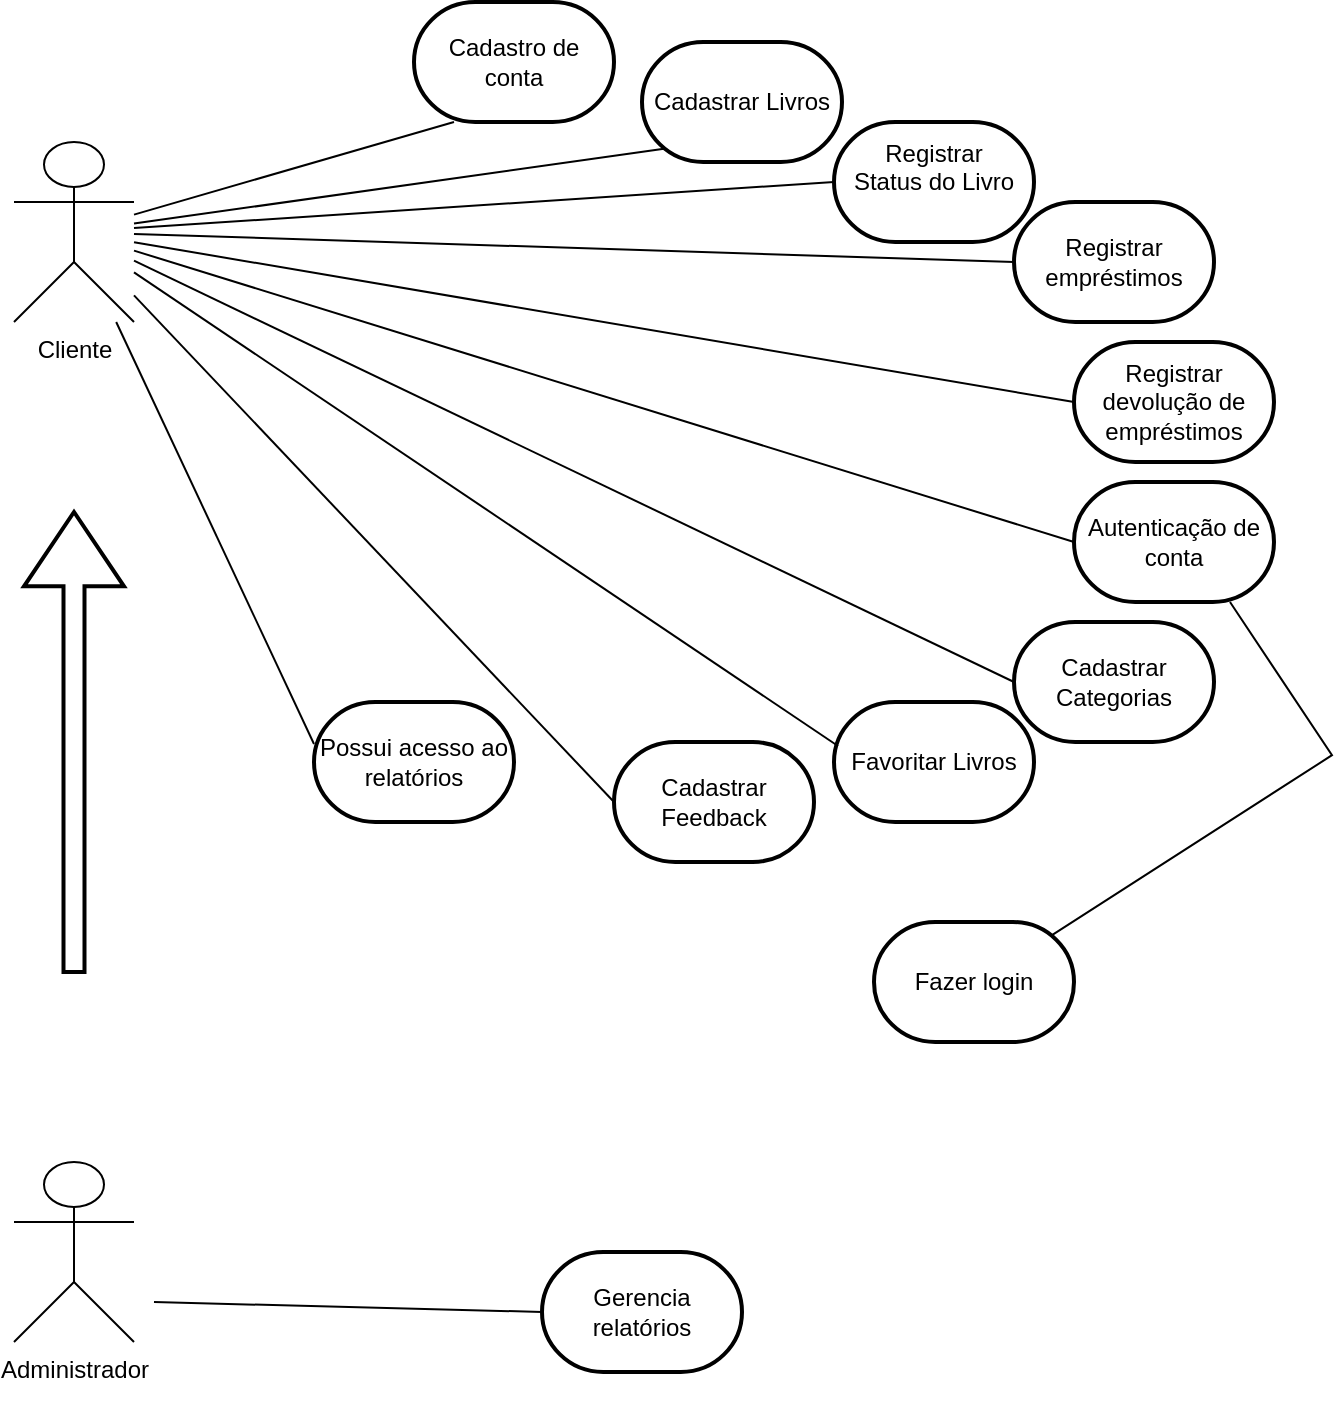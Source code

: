 <mxfile version="21.6.8" type="github">
  <diagram name="Página-1" id="VRcsKb7h0SonIRb8UVA_">
    <mxGraphModel dx="1360" dy="1964" grid="1" gridSize="10" guides="1" tooltips="1" connect="1" arrows="1" fold="1" page="1" pageScale="1" pageWidth="827" pageHeight="1169" math="0" shadow="0">
      <root>
        <mxCell id="0" />
        <mxCell id="1" parent="0" />
        <mxCell id="TDki_b5KOmt0Y0R4aDIz-2" value="&lt;div&gt;Cliente&lt;/div&gt;&lt;div&gt;&lt;br&gt;&lt;/div&gt;" style="shape=umlActor;verticalLabelPosition=bottom;verticalAlign=top;html=1;outlineConnect=0;" parent="1" vertex="1">
          <mxGeometry x="100" y="-30" width="60" height="90" as="geometry" />
        </mxCell>
        <mxCell id="TDki_b5KOmt0Y0R4aDIz-6" value="Cadastrar Livros" style="strokeWidth=2;html=1;shape=mxgraph.flowchart.terminator;whiteSpace=wrap;" parent="1" vertex="1">
          <mxGeometry x="414" y="-80" width="100" height="60" as="geometry" />
        </mxCell>
        <mxCell id="TDki_b5KOmt0Y0R4aDIz-7" value="" style="endArrow=none;html=1;rounded=0;entryX=0.11;entryY=0.89;entryDx=0;entryDy=0;entryPerimeter=0;" parent="1" edge="1" target="TDki_b5KOmt0Y0R4aDIz-6" source="TDki_b5KOmt0Y0R4aDIz-2">
          <mxGeometry width="50" height="50" relative="1" as="geometry">
            <mxPoint x="160" y="100" as="sourcePoint" />
            <mxPoint x="364" y="120" as="targetPoint" />
          </mxGeometry>
        </mxCell>
        <mxCell id="TDki_b5KOmt0Y0R4aDIz-11" value="&lt;div&gt;Registrar &lt;br&gt;&lt;/div&gt;&lt;div&gt;Status do Livro&lt;/div&gt;&lt;div&gt;&lt;br&gt;&lt;/div&gt;" style="strokeWidth=2;html=1;shape=mxgraph.flowchart.terminator;whiteSpace=wrap;" parent="1" vertex="1">
          <mxGeometry x="510" y="-40" width="100" height="60" as="geometry" />
        </mxCell>
        <mxCell id="TDki_b5KOmt0Y0R4aDIz-16" value="" style="endArrow=none;html=1;rounded=0;entryX=0;entryY=0.5;entryDx=0;entryDy=0;entryPerimeter=0;" parent="1" target="TDki_b5KOmt0Y0R4aDIz-11" edge="1" source="TDki_b5KOmt0Y0R4aDIz-2">
          <mxGeometry width="50" height="50" relative="1" as="geometry">
            <mxPoint x="320" y="199.71" as="sourcePoint" />
            <mxPoint x="360" y="199.71" as="targetPoint" />
            <Array as="points" />
          </mxGeometry>
        </mxCell>
        <mxCell id="TDki_b5KOmt0Y0R4aDIz-17" value="Registrar empréstimos" style="strokeWidth=2;html=1;shape=mxgraph.flowchart.terminator;whiteSpace=wrap;" parent="1" vertex="1">
          <mxGeometry x="600" width="100" height="60" as="geometry" />
        </mxCell>
        <mxCell id="TDki_b5KOmt0Y0R4aDIz-18" value="Cadastrar Categorias" style="strokeWidth=2;html=1;shape=mxgraph.flowchart.terminator;whiteSpace=wrap;" parent="1" vertex="1">
          <mxGeometry x="600" y="210" width="100" height="60" as="geometry" />
        </mxCell>
        <mxCell id="TDki_b5KOmt0Y0R4aDIz-20" value="" style="endArrow=none;html=1;rounded=0;entryX=0;entryY=0.5;entryDx=0;entryDy=0;entryPerimeter=0;" parent="1" target="TDki_b5KOmt0Y0R4aDIz-18" edge="1" source="TDki_b5KOmt0Y0R4aDIz-2">
          <mxGeometry width="50" height="50" relative="1" as="geometry">
            <mxPoint x="320" y="344.71" as="sourcePoint" />
            <mxPoint x="360" y="344.71" as="targetPoint" />
          </mxGeometry>
        </mxCell>
        <mxCell id="TDki_b5KOmt0Y0R4aDIz-21" value="" style="endArrow=none;html=1;rounded=0;entryX=0;entryY=0.5;entryDx=0;entryDy=0;entryPerimeter=0;" parent="1" edge="1" target="TDki_b5KOmt0Y0R4aDIz-17" source="TDki_b5KOmt0Y0R4aDIz-2">
          <mxGeometry width="50" height="50" relative="1" as="geometry">
            <mxPoint x="160" y="120.159" as="sourcePoint" />
            <mxPoint x="593" y="40" as="targetPoint" />
          </mxGeometry>
        </mxCell>
        <mxCell id="TDki_b5KOmt0Y0R4aDIz-25" value="Favoritar Livros" style="strokeWidth=2;html=1;shape=mxgraph.flowchart.terminator;whiteSpace=wrap;" parent="1" vertex="1">
          <mxGeometry x="510" y="250" width="100" height="60" as="geometry" />
        </mxCell>
        <mxCell id="TDki_b5KOmt0Y0R4aDIz-26" value="Cadastrar Feedback" style="strokeWidth=2;html=1;shape=mxgraph.flowchart.terminator;whiteSpace=wrap;" parent="1" vertex="1">
          <mxGeometry x="400" y="270" width="100" height="60" as="geometry" />
        </mxCell>
        <mxCell id="TDki_b5KOmt0Y0R4aDIz-28" value="" style="endArrow=none;html=1;rounded=0;entryX=0;entryY=0.5;entryDx=0;entryDy=0;entryPerimeter=0;" parent="1" target="TDki_b5KOmt0Y0R4aDIz-26" edge="1" source="TDki_b5KOmt0Y0R4aDIz-2">
          <mxGeometry width="50" height="50" relative="1" as="geometry">
            <mxPoint x="320" y="494.71" as="sourcePoint" />
            <mxPoint x="360" y="494.71" as="targetPoint" />
          </mxGeometry>
        </mxCell>
        <mxCell id="TDki_b5KOmt0Y0R4aDIz-29" value="" style="endArrow=none;html=1;rounded=0;entryX=0.02;entryY=0.367;entryDx=0;entryDy=0;entryPerimeter=0;" parent="1" edge="1" target="TDki_b5KOmt0Y0R4aDIz-25" source="TDki_b5KOmt0Y0R4aDIz-2">
          <mxGeometry width="50" height="50" relative="1" as="geometry">
            <mxPoint x="320" y="419.71" as="sourcePoint" />
            <mxPoint x="364" y="420" as="targetPoint" />
          </mxGeometry>
        </mxCell>
        <mxCell id="TDki_b5KOmt0Y0R4aDIz-30" value="&lt;div&gt;Administrador&lt;/div&gt;&lt;div&gt;&lt;br&gt;&lt;/div&gt;" style="shape=umlActor;verticalLabelPosition=bottom;verticalAlign=top;html=1;outlineConnect=0;" parent="1" vertex="1">
          <mxGeometry x="100" y="480" width="60" height="90" as="geometry" />
        </mxCell>
        <mxCell id="TDki_b5KOmt0Y0R4aDIz-31" value="" style="endArrow=none;html=1;rounded=0;entryX=0;entryY=0.35;entryDx=0;entryDy=0;entryPerimeter=0;" parent="1" edge="1" target="TDki_b5KOmt0Y0R4aDIz-32" source="TDki_b5KOmt0Y0R4aDIz-2">
          <mxGeometry width="50" height="50" relative="1" as="geometry">
            <mxPoint x="160" y="600" as="sourcePoint" />
            <mxPoint x="364" y="600" as="targetPoint" />
          </mxGeometry>
        </mxCell>
        <mxCell id="TDki_b5KOmt0Y0R4aDIz-32" value="Possui acesso ao relatórios" style="strokeWidth=2;html=1;shape=mxgraph.flowchart.terminator;whiteSpace=wrap;" parent="1" vertex="1">
          <mxGeometry x="250" y="250" width="100" height="60" as="geometry" />
        </mxCell>
        <mxCell id="TDki_b5KOmt0Y0R4aDIz-33" value="" style="verticalLabelPosition=bottom;verticalAlign=top;html=1;strokeWidth=2;shape=mxgraph.arrows2.arrow;dy=0.79;dx=37.17;notch=0;rotation=-90;" parent="1" vertex="1">
          <mxGeometry x="15" y="245" width="230" height="50" as="geometry" />
        </mxCell>
        <mxCell id="qWzFOqt2p5cnxjZDoQtF-4" value="Gerencia relatórios" style="strokeWidth=2;html=1;shape=mxgraph.flowchart.terminator;whiteSpace=wrap;" vertex="1" parent="1">
          <mxGeometry x="364" y="525" width="100" height="60" as="geometry" />
        </mxCell>
        <mxCell id="qWzFOqt2p5cnxjZDoQtF-5" value="" style="endArrow=none;html=1;rounded=0;entryX=0;entryY=0.5;entryDx=0;entryDy=0;entryPerimeter=0;" edge="1" parent="1" target="qWzFOqt2p5cnxjZDoQtF-4">
          <mxGeometry width="50" height="50" relative="1" as="geometry">
            <mxPoint x="170" y="550" as="sourcePoint" />
            <mxPoint x="340" y="539.5" as="targetPoint" />
            <Array as="points" />
          </mxGeometry>
        </mxCell>
        <mxCell id="qWzFOqt2p5cnxjZDoQtF-6" value="Cadastro de conta" style="strokeWidth=2;html=1;shape=mxgraph.flowchart.terminator;whiteSpace=wrap;" vertex="1" parent="1">
          <mxGeometry x="300" y="-100" width="100" height="60" as="geometry" />
        </mxCell>
        <mxCell id="qWzFOqt2p5cnxjZDoQtF-7" value="" style="endArrow=none;html=1;rounded=0;" edge="1" parent="1" source="TDki_b5KOmt0Y0R4aDIz-2">
          <mxGeometry width="50" height="50" relative="1" as="geometry">
            <mxPoint x="220" y="60" as="sourcePoint" />
            <mxPoint x="320" y="-40" as="targetPoint" />
            <Array as="points" />
          </mxGeometry>
        </mxCell>
        <mxCell id="qWzFOqt2p5cnxjZDoQtF-8" value="Registrar devolução de empréstimos" style="strokeWidth=2;html=1;shape=mxgraph.flowchart.terminator;whiteSpace=wrap;" vertex="1" parent="1">
          <mxGeometry x="630" y="70" width="100" height="60" as="geometry" />
        </mxCell>
        <mxCell id="qWzFOqt2p5cnxjZDoQtF-9" value="Autenticação de conta" style="strokeWidth=2;html=1;shape=mxgraph.flowchart.terminator;whiteSpace=wrap;" vertex="1" parent="1">
          <mxGeometry x="630" y="140" width="100" height="60" as="geometry" />
        </mxCell>
        <mxCell id="qWzFOqt2p5cnxjZDoQtF-10" value="" style="endArrow=none;html=1;rounded=0;entryX=0;entryY=0.5;entryDx=0;entryDy=0;entryPerimeter=0;" edge="1" parent="1" source="TDki_b5KOmt0Y0R4aDIz-2" target="qWzFOqt2p5cnxjZDoQtF-8">
          <mxGeometry width="50" height="50" relative="1" as="geometry">
            <mxPoint x="160" y="130" as="sourcePoint" />
            <mxPoint x="603" y="60" as="targetPoint" />
            <Array as="points" />
          </mxGeometry>
        </mxCell>
        <mxCell id="qWzFOqt2p5cnxjZDoQtF-11" value="" style="endArrow=none;html=1;rounded=0;entryX=0;entryY=0.5;entryDx=0;entryDy=0;entryPerimeter=0;" edge="1" parent="1" source="TDki_b5KOmt0Y0R4aDIz-2" target="qWzFOqt2p5cnxjZDoQtF-9">
          <mxGeometry width="50" height="50" relative="1" as="geometry">
            <mxPoint x="160" y="130" as="sourcePoint" />
            <mxPoint x="620" y="140" as="targetPoint" />
          </mxGeometry>
        </mxCell>
        <mxCell id="qWzFOqt2p5cnxjZDoQtF-12" value="" style="endArrow=none;html=1;rounded=0;entryX=0.89;entryY=0.89;entryDx=0;entryDy=0;entryPerimeter=0;exitX=0.89;exitY=0.11;exitDx=0;exitDy=0;exitPerimeter=0;" edge="1" parent="1" source="qWzFOqt2p5cnxjZDoQtF-13">
          <mxGeometry width="50" height="50" relative="1" as="geometry">
            <mxPoint x="627" y="360" as="sourcePoint" />
            <mxPoint x="708" y="200.0" as="targetPoint" />
            <Array as="points">
              <mxPoint x="759" y="276.6" />
            </Array>
          </mxGeometry>
        </mxCell>
        <mxCell id="qWzFOqt2p5cnxjZDoQtF-13" value="Fazer login" style="strokeWidth=2;html=1;shape=mxgraph.flowchart.terminator;whiteSpace=wrap;" vertex="1" parent="1">
          <mxGeometry x="530" y="360" width="100" height="60" as="geometry" />
        </mxCell>
      </root>
    </mxGraphModel>
  </diagram>
</mxfile>
